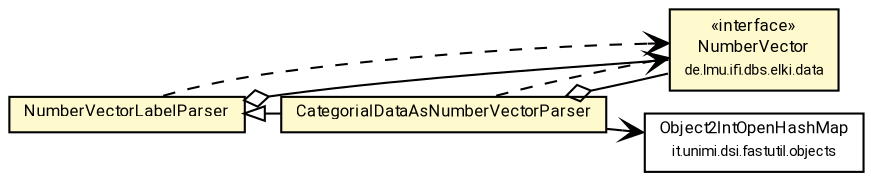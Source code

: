 #!/usr/local/bin/dot
#
# Class diagram 
# Generated by UMLGraph version R5_7_2-60-g0e99a6 (http://www.spinellis.gr/umlgraph/)
#

digraph G {
	graph [fontnames="svg"]
	edge [fontname="Roboto",fontsize=7,labelfontname="Roboto",labelfontsize=7,color="black"];
	node [fontname="Roboto",fontcolor="black",fontsize=8,shape=plaintext,margin=0,width=0,height=0];
	nodesep=0.15;
	ranksep=0.25;
	rankdir=LR;
	// de.lmu.ifi.dbs.elki.data.NumberVector
	c2328108 [label=<<table title="de.lmu.ifi.dbs.elki.data.NumberVector" border="0" cellborder="1" cellspacing="0" cellpadding="2" bgcolor="LemonChiffon" href="../../data/NumberVector.html" target="_parent">
		<tr><td><table border="0" cellspacing="0" cellpadding="1">
		<tr><td align="center" balign="center"> &#171;interface&#187; </td></tr>
		<tr><td align="center" balign="center"> <font face="Roboto">NumberVector</font> </td></tr>
		<tr><td align="center" balign="center"> <font face="Roboto" point-size="7.0">de.lmu.ifi.dbs.elki.data</font> </td></tr>
		</table></td></tr>
		</table>>, URL="../../data/NumberVector.html"];
	// de.lmu.ifi.dbs.elki.datasource.parser.NumberVectorLabelParser<V extends de.lmu.ifi.dbs.elki.data.NumberVector>
	c2329695 [label=<<table title="de.lmu.ifi.dbs.elki.datasource.parser.NumberVectorLabelParser" border="0" cellborder="1" cellspacing="0" cellpadding="2" bgcolor="LemonChiffon" href="NumberVectorLabelParser.html" target="_parent">
		<tr><td><table border="0" cellspacing="0" cellpadding="1">
		<tr><td align="center" balign="center"> <font face="Roboto">NumberVectorLabelParser</font> </td></tr>
		</table></td></tr>
		</table>>, URL="NumberVectorLabelParser.html"];
	// de.lmu.ifi.dbs.elki.datasource.parser.CategorialDataAsNumberVectorParser<V extends de.lmu.ifi.dbs.elki.data.NumberVector>
	c2329707 [label=<<table title="de.lmu.ifi.dbs.elki.datasource.parser.CategorialDataAsNumberVectorParser" border="0" cellborder="1" cellspacing="0" cellpadding="2" bgcolor="lemonChiffon" href="CategorialDataAsNumberVectorParser.html" target="_parent">
		<tr><td><table border="0" cellspacing="0" cellpadding="1">
		<tr><td align="center" balign="center"> <font face="Roboto">CategorialDataAsNumberVectorParser</font> </td></tr>
		</table></td></tr>
		</table>>, URL="CategorialDataAsNumberVectorParser.html"];
	// de.lmu.ifi.dbs.elki.datasource.parser.NumberVectorLabelParser<V extends de.lmu.ifi.dbs.elki.data.NumberVector> has de.lmu.ifi.dbs.elki.data.NumberVector
	c2329695 -> c2328108 [arrowhead=none,arrowtail=ediamond,dir=back,weight=4];
	// de.lmu.ifi.dbs.elki.datasource.parser.CategorialDataAsNumberVectorParser<V extends de.lmu.ifi.dbs.elki.data.NumberVector> extends de.lmu.ifi.dbs.elki.datasource.parser.NumberVectorLabelParser<V extends de.lmu.ifi.dbs.elki.data.NumberVector>
	c2329695 -> c2329707 [arrowtail=empty,dir=back,weight=10];
	// de.lmu.ifi.dbs.elki.datasource.parser.CategorialDataAsNumberVectorParser<V extends de.lmu.ifi.dbs.elki.data.NumberVector> has de.lmu.ifi.dbs.elki.data.NumberVector
	c2329707 -> c2328108 [arrowhead=none,arrowtail=ediamond,dir=back,weight=4];
	// de.lmu.ifi.dbs.elki.datasource.parser.CategorialDataAsNumberVectorParser<V extends de.lmu.ifi.dbs.elki.data.NumberVector> navassoc it.unimi.dsi.fastutil.objects.Object2IntOpenHashMap<K>
	c2329707 -> c2330146 [arrowhead=open,weight=1];
	// de.lmu.ifi.dbs.elki.datasource.parser.NumberVectorLabelParser<V extends de.lmu.ifi.dbs.elki.data.NumberVector> depend de.lmu.ifi.dbs.elki.data.NumberVector
	c2329695 -> c2328108 [arrowhead=open,style=dashed,weight=0];
	// de.lmu.ifi.dbs.elki.datasource.parser.CategorialDataAsNumberVectorParser<V extends de.lmu.ifi.dbs.elki.data.NumberVector> depend de.lmu.ifi.dbs.elki.data.NumberVector
	c2329707 -> c2328108 [arrowhead=open,style=dashed,weight=0];
	// it.unimi.dsi.fastutil.objects.Object2IntOpenHashMap<K>
	c2330146 [label=<<table title="it.unimi.dsi.fastutil.objects.Object2IntOpenHashMap" border="0" cellborder="1" cellspacing="0" cellpadding="2" href="http://docs.oracle.com/javase/7/docs/api/it/unimi/dsi/fastutil/objects/Object2IntOpenHashMap.html" target="_parent">
		<tr><td><table border="0" cellspacing="0" cellpadding="1">
		<tr><td align="center" balign="center"> <font face="Roboto">Object2IntOpenHashMap</font> </td></tr>
		<tr><td align="center" balign="center"> <font face="Roboto" point-size="7.0">it.unimi.dsi.fastutil.objects</font> </td></tr>
		</table></td></tr>
		</table>>, URL="http://docs.oracle.com/javase/7/docs/api/it/unimi/dsi/fastutil/objects/Object2IntOpenHashMap.html"];
}

